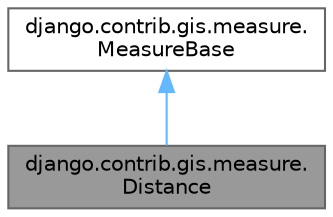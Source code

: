 digraph "django.contrib.gis.measure.Distance"
{
 // LATEX_PDF_SIZE
  bgcolor="transparent";
  edge [fontname=Helvetica,fontsize=10,labelfontname=Helvetica,labelfontsize=10];
  node [fontname=Helvetica,fontsize=10,shape=box,height=0.2,width=0.4];
  Node1 [id="Node000001",label="django.contrib.gis.measure.\lDistance",height=0.2,width=0.4,color="gray40", fillcolor="grey60", style="filled", fontcolor="black",tooltip=" "];
  Node2 -> Node1 [id="edge2_Node000001_Node000002",dir="back",color="steelblue1",style="solid",tooltip=" "];
  Node2 [id="Node000002",label="django.contrib.gis.measure.\lMeasureBase",height=0.2,width=0.4,color="gray40", fillcolor="white", style="filled",URL="$classdjango_1_1contrib_1_1gis_1_1measure_1_1MeasureBase.html",tooltip=" "];
}
